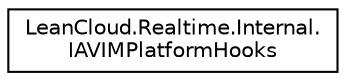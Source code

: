 digraph "Graphical Class Hierarchy"
{
  edge [fontname="Helvetica",fontsize="10",labelfontname="Helvetica",labelfontsize="10"];
  node [fontname="Helvetica",fontsize="10",shape=record];
  rankdir="LR";
  Node1 [label="LeanCloud.Realtime.Internal.\lIAVIMPlatformHooks",height=0.2,width=0.4,color="black", fillcolor="white", style="filled",URL="$interfaceLeanCloud_1_1Realtime_1_1Internal_1_1IAVIMPlatformHooks.html"];
}
